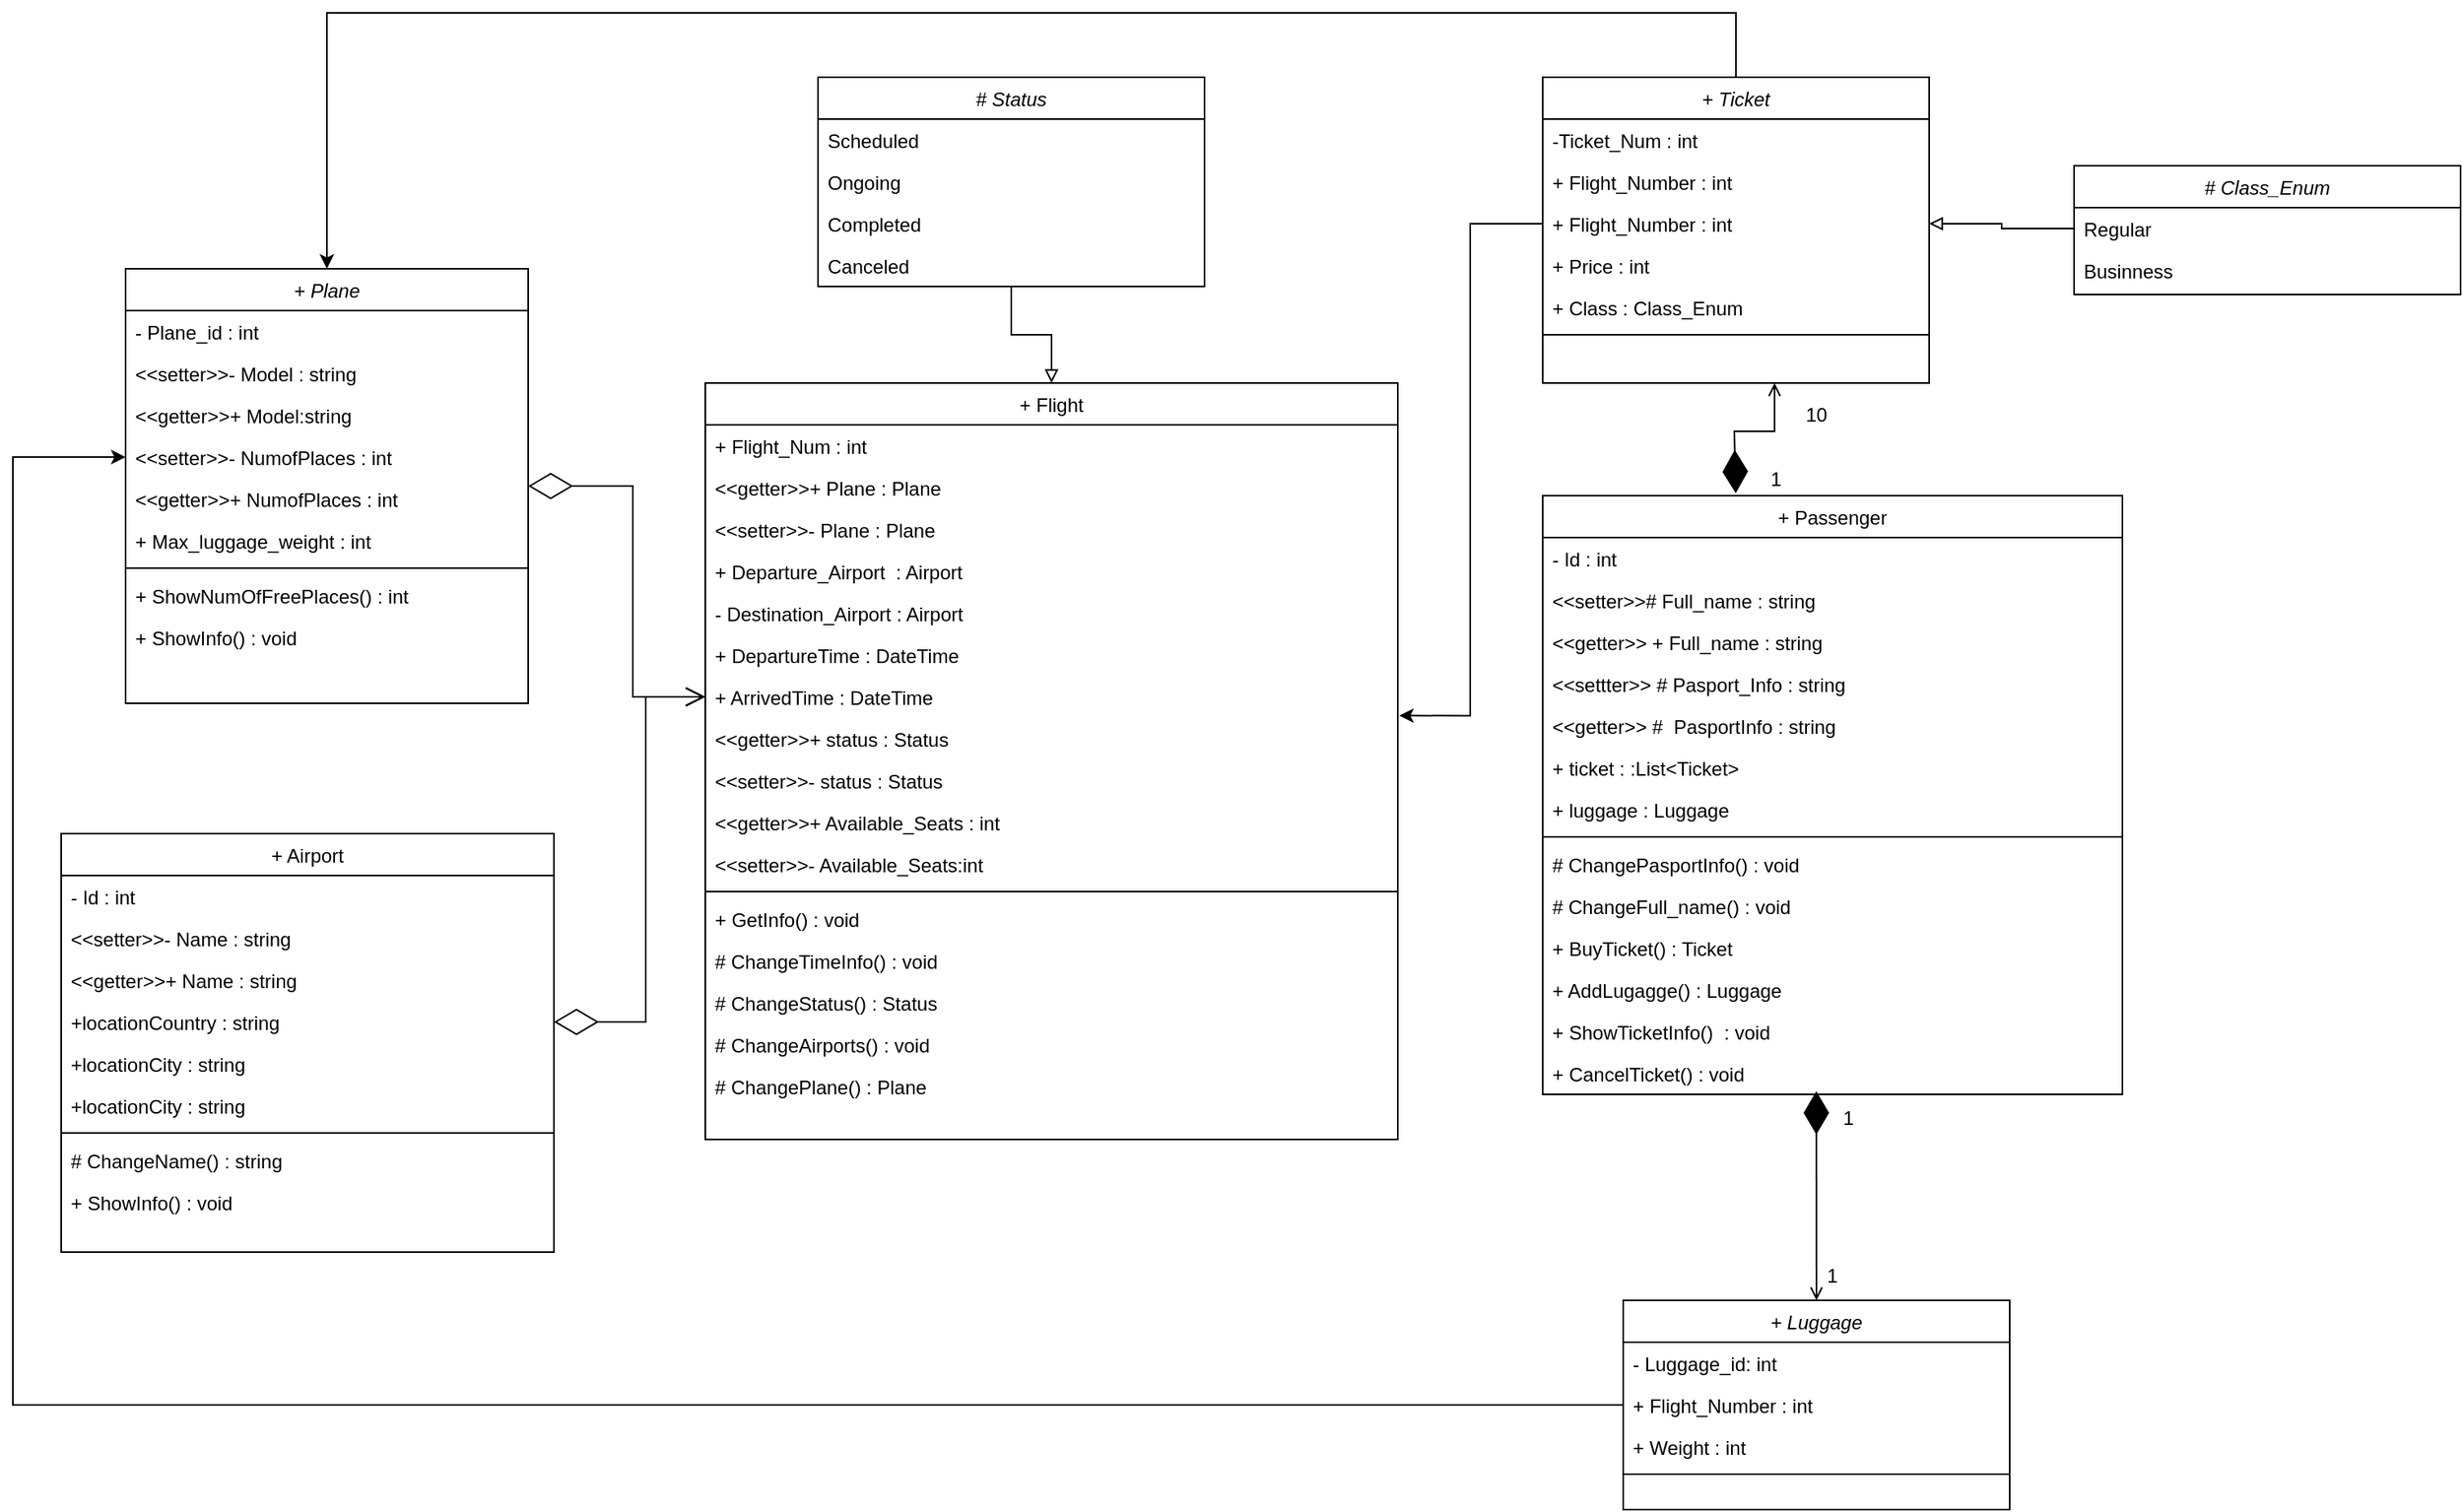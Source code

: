 <mxfile version="21.1.5" type="device">
  <diagram id="C5RBs43oDa-KdzZeNtuy" name="Page-1">
    <mxGraphModel dx="1500" dy="819" grid="1" gridSize="10" guides="1" tooltips="1" connect="1" arrows="1" fold="1" page="1" pageScale="1" pageWidth="827" pageHeight="1169" math="0" shadow="0">
      <root>
        <mxCell id="WIyWlLk6GJQsqaUBKTNV-0" />
        <mxCell id="WIyWlLk6GJQsqaUBKTNV-1" parent="WIyWlLk6GJQsqaUBKTNV-0" />
        <mxCell id="7n_1pBjc82HXOh4B-bAA-80" style="edgeStyle=orthogonalEdgeStyle;rounded=0;orthogonalLoop=1;jettySize=auto;html=1;startArrow=diamondThin;startFill=0;startSize=25;endArrow=open;endFill=0;endSize=10;" parent="WIyWlLk6GJQsqaUBKTNV-1" source="zkfFHV4jXpPFQw0GAbJ--0" target="7n_1pBjc82HXOh4B-bAA-49" edge="1">
          <mxGeometry relative="1" as="geometry" />
        </mxCell>
        <mxCell id="zkfFHV4jXpPFQw0GAbJ--0" value="+ Plane" style="swimlane;fontStyle=2;align=center;verticalAlign=top;childLayout=stackLayout;horizontal=1;startSize=26;horizontalStack=0;resizeParent=1;resizeLast=0;collapsible=1;marginBottom=0;rounded=0;shadow=0;strokeWidth=1;" parent="WIyWlLk6GJQsqaUBKTNV-1" vertex="1">
          <mxGeometry x="90" y="899" width="250" height="270" as="geometry">
            <mxRectangle x="230" y="140" width="160" height="26" as="alternateBounds" />
          </mxGeometry>
        </mxCell>
        <mxCell id="zkfFHV4jXpPFQw0GAbJ--1" value="- Plane_id : int" style="text;align=left;verticalAlign=top;spacingLeft=4;spacingRight=4;overflow=hidden;rotatable=0;points=[[0,0.5],[1,0.5]];portConstraint=eastwest;" parent="zkfFHV4jXpPFQw0GAbJ--0" vertex="1">
          <mxGeometry y="26" width="250" height="26" as="geometry" />
        </mxCell>
        <mxCell id="zkfFHV4jXpPFQw0GAbJ--2" value="&lt;&lt;setter&gt;&gt;- Model : string" style="text;align=left;verticalAlign=top;spacingLeft=4;spacingRight=4;overflow=hidden;rotatable=0;points=[[0,0.5],[1,0.5]];portConstraint=eastwest;rounded=0;shadow=0;html=0;" parent="zkfFHV4jXpPFQw0GAbJ--0" vertex="1">
          <mxGeometry y="52" width="250" height="26" as="geometry" />
        </mxCell>
        <mxCell id="zkfFHV4jXpPFQw0GAbJ--3" value="&lt;&lt;getter&gt;&gt;+ Model:string" style="text;align=left;verticalAlign=top;spacingLeft=4;spacingRight=4;overflow=hidden;rotatable=0;points=[[0,0.5],[1,0.5]];portConstraint=eastwest;rounded=0;shadow=0;html=0;" parent="zkfFHV4jXpPFQw0GAbJ--0" vertex="1">
          <mxGeometry y="78" width="250" height="26" as="geometry" />
        </mxCell>
        <mxCell id="zkfFHV4jXpPFQw0GAbJ--5" value="&lt;&lt;setter&gt;&gt;- NumofPlaces : int" style="text;align=left;verticalAlign=top;spacingLeft=4;spacingRight=4;overflow=hidden;rotatable=0;points=[[0,0.5],[1,0.5]];portConstraint=eastwest;" parent="zkfFHV4jXpPFQw0GAbJ--0" vertex="1">
          <mxGeometry y="104" width="250" height="26" as="geometry" />
        </mxCell>
        <mxCell id="7n_1pBjc82HXOh4B-bAA-0" value="&lt;&lt;getter&gt;&gt;+ NumofPlaces : int" style="text;align=left;verticalAlign=top;spacingLeft=4;spacingRight=4;overflow=hidden;rotatable=0;points=[[0,0.5],[1,0.5]];portConstraint=eastwest;rounded=0;shadow=0;html=0;" parent="zkfFHV4jXpPFQw0GAbJ--0" vertex="1">
          <mxGeometry y="130" width="250" height="26" as="geometry" />
        </mxCell>
        <mxCell id="7n_1pBjc82HXOh4B-bAA-1" value="+ Max_luggage_weight : int" style="text;align=left;verticalAlign=top;spacingLeft=4;spacingRight=4;overflow=hidden;rotatable=0;points=[[0,0.5],[1,0.5]];portConstraint=eastwest;rounded=0;shadow=0;html=0;" parent="zkfFHV4jXpPFQw0GAbJ--0" vertex="1">
          <mxGeometry y="156" width="250" height="26" as="geometry" />
        </mxCell>
        <mxCell id="zkfFHV4jXpPFQw0GAbJ--4" value="" style="line;html=1;strokeWidth=1;align=left;verticalAlign=middle;spacingTop=-1;spacingLeft=3;spacingRight=3;rotatable=0;labelPosition=right;points=[];portConstraint=eastwest;" parent="zkfFHV4jXpPFQw0GAbJ--0" vertex="1">
          <mxGeometry y="182" width="250" height="8" as="geometry" />
        </mxCell>
        <mxCell id="7n_1pBjc82HXOh4B-bAA-2" value="+ ShowNumOfFreePlaces() : int" style="text;align=left;verticalAlign=top;spacingLeft=4;spacingRight=4;overflow=hidden;rotatable=0;points=[[0,0.5],[1,0.5]];portConstraint=eastwest;rounded=0;shadow=0;html=0;" parent="zkfFHV4jXpPFQw0GAbJ--0" vertex="1">
          <mxGeometry y="190" width="250" height="26" as="geometry" />
        </mxCell>
        <mxCell id="7n_1pBjc82HXOh4B-bAA-39" value="+ ShowInfo() : void" style="text;align=left;verticalAlign=top;spacingLeft=4;spacingRight=4;overflow=hidden;rotatable=0;points=[[0,0.5],[1,0.5]];portConstraint=eastwest;rounded=0;shadow=0;html=0;" parent="zkfFHV4jXpPFQw0GAbJ--0" vertex="1">
          <mxGeometry y="216" width="250" height="26" as="geometry" />
        </mxCell>
        <mxCell id="zkfFHV4jXpPFQw0GAbJ--6" value="+ Airport" style="swimlane;fontStyle=0;align=center;verticalAlign=top;childLayout=stackLayout;horizontal=1;startSize=26;horizontalStack=0;resizeParent=1;resizeLast=0;collapsible=1;marginBottom=0;rounded=0;shadow=0;strokeWidth=1;" parent="WIyWlLk6GJQsqaUBKTNV-1" vertex="1">
          <mxGeometry x="50" y="1250" width="306" height="260" as="geometry">
            <mxRectangle x="130" y="380" width="160" height="26" as="alternateBounds" />
          </mxGeometry>
        </mxCell>
        <mxCell id="zkfFHV4jXpPFQw0GAbJ--7" value="- Id : int" style="text;align=left;verticalAlign=top;spacingLeft=4;spacingRight=4;overflow=hidden;rotatable=0;points=[[0,0.5],[1,0.5]];portConstraint=eastwest;" parent="zkfFHV4jXpPFQw0GAbJ--6" vertex="1">
          <mxGeometry y="26" width="306" height="26" as="geometry" />
        </mxCell>
        <mxCell id="zkfFHV4jXpPFQw0GAbJ--8" value="&lt;&lt;setter&gt;&gt;- Name : string" style="text;align=left;verticalAlign=top;spacingLeft=4;spacingRight=4;overflow=hidden;rotatable=0;points=[[0,0.5],[1,0.5]];portConstraint=eastwest;rounded=0;shadow=0;html=0;" parent="zkfFHV4jXpPFQw0GAbJ--6" vertex="1">
          <mxGeometry y="52" width="306" height="26" as="geometry" />
        </mxCell>
        <mxCell id="zkfFHV4jXpPFQw0GAbJ--11" value="&lt;&lt;getter&gt;&gt;+ Name : string" style="text;align=left;verticalAlign=top;spacingLeft=4;spacingRight=4;overflow=hidden;rotatable=0;points=[[0,0.5],[1,0.5]];portConstraint=eastwest;" parent="zkfFHV4jXpPFQw0GAbJ--6" vertex="1">
          <mxGeometry y="78" width="306" height="26" as="geometry" />
        </mxCell>
        <mxCell id="7n_1pBjc82HXOh4B-bAA-5" value="+locationCountry : string" style="text;align=left;verticalAlign=top;spacingLeft=4;spacingRight=4;overflow=hidden;rotatable=0;points=[[0,0.5],[1,0.5]];portConstraint=eastwest;" parent="zkfFHV4jXpPFQw0GAbJ--6" vertex="1">
          <mxGeometry y="104" width="306" height="26" as="geometry" />
        </mxCell>
        <mxCell id="7n_1pBjc82HXOh4B-bAA-6" value="+locationCity : string" style="text;align=left;verticalAlign=top;spacingLeft=4;spacingRight=4;overflow=hidden;rotatable=0;points=[[0,0.5],[1,0.5]];portConstraint=eastwest;" parent="zkfFHV4jXpPFQw0GAbJ--6" vertex="1">
          <mxGeometry y="130" width="306" height="26" as="geometry" />
        </mxCell>
        <mxCell id="7n_1pBjc82HXOh4B-bAA-7" value="+locationCity : string" style="text;align=left;verticalAlign=top;spacingLeft=4;spacingRight=4;overflow=hidden;rotatable=0;points=[[0,0.5],[1,0.5]];portConstraint=eastwest;" parent="zkfFHV4jXpPFQw0GAbJ--6" vertex="1">
          <mxGeometry y="156" width="306" height="26" as="geometry" />
        </mxCell>
        <mxCell id="zkfFHV4jXpPFQw0GAbJ--9" value="" style="line;html=1;strokeWidth=1;align=left;verticalAlign=middle;spacingTop=-1;spacingLeft=3;spacingRight=3;rotatable=0;labelPosition=right;points=[];portConstraint=eastwest;" parent="zkfFHV4jXpPFQw0GAbJ--6" vertex="1">
          <mxGeometry y="182" width="306" height="8" as="geometry" />
        </mxCell>
        <mxCell id="7n_1pBjc82HXOh4B-bAA-8" value="# ChangeName() : string" style="text;align=left;verticalAlign=top;spacingLeft=4;spacingRight=4;overflow=hidden;rotatable=0;points=[[0,0.5],[1,0.5]];portConstraint=eastwest;" parent="zkfFHV4jXpPFQw0GAbJ--6" vertex="1">
          <mxGeometry y="190" width="306" height="26" as="geometry" />
        </mxCell>
        <mxCell id="7n_1pBjc82HXOh4B-bAA-9" value="+ ShowInfo() : void" style="text;align=left;verticalAlign=top;spacingLeft=4;spacingRight=4;overflow=hidden;rotatable=0;points=[[0,0.5],[1,0.5]];portConstraint=eastwest;" parent="zkfFHV4jXpPFQw0GAbJ--6" vertex="1">
          <mxGeometry y="216" width="306" height="26" as="geometry" />
        </mxCell>
        <mxCell id="zkfFHV4jXpPFQw0GAbJ--17" value="+ Passenger" style="swimlane;fontStyle=0;align=center;verticalAlign=top;childLayout=stackLayout;horizontal=1;startSize=26;horizontalStack=0;resizeParent=1;resizeLast=0;collapsible=1;marginBottom=0;rounded=0;shadow=0;strokeWidth=1;" parent="WIyWlLk6GJQsqaUBKTNV-1" vertex="1">
          <mxGeometry x="970" y="1040" width="360" height="372" as="geometry">
            <mxRectangle x="550" y="140" width="160" height="26" as="alternateBounds" />
          </mxGeometry>
        </mxCell>
        <mxCell id="zkfFHV4jXpPFQw0GAbJ--18" value="- Id : int" style="text;align=left;verticalAlign=top;spacingLeft=4;spacingRight=4;overflow=hidden;rotatable=0;points=[[0,0.5],[1,0.5]];portConstraint=eastwest;" parent="zkfFHV4jXpPFQw0GAbJ--17" vertex="1">
          <mxGeometry y="26" width="360" height="26" as="geometry" />
        </mxCell>
        <mxCell id="zkfFHV4jXpPFQw0GAbJ--19" value="&lt;&lt;setter&gt;&gt;# Full_name : string" style="text;align=left;verticalAlign=top;spacingLeft=4;spacingRight=4;overflow=hidden;rotatable=0;points=[[0,0.5],[1,0.5]];portConstraint=eastwest;rounded=0;shadow=0;html=0;" parent="zkfFHV4jXpPFQw0GAbJ--17" vertex="1">
          <mxGeometry y="52" width="360" height="26" as="geometry" />
        </mxCell>
        <mxCell id="zkfFHV4jXpPFQw0GAbJ--20" value="&lt;&lt;getter&gt;&gt; + Full_name : string" style="text;align=left;verticalAlign=top;spacingLeft=4;spacingRight=4;overflow=hidden;rotatable=0;points=[[0,0.5],[1,0.5]];portConstraint=eastwest;rounded=0;shadow=0;html=0;" parent="zkfFHV4jXpPFQw0GAbJ--17" vertex="1">
          <mxGeometry y="78" width="360" height="26" as="geometry" />
        </mxCell>
        <mxCell id="zkfFHV4jXpPFQw0GAbJ--21" value="&lt;&lt;settter&gt;&gt; # Pasport_Info : string" style="text;align=left;verticalAlign=top;spacingLeft=4;spacingRight=4;overflow=hidden;rotatable=0;points=[[0,0.5],[1,0.5]];portConstraint=eastwest;rounded=0;shadow=0;html=0;" parent="zkfFHV4jXpPFQw0GAbJ--17" vertex="1">
          <mxGeometry y="104" width="360" height="26" as="geometry" />
        </mxCell>
        <mxCell id="zkfFHV4jXpPFQw0GAbJ--22" value="&lt;&lt;getter&gt;&gt; #  PasportInfo : string" style="text;align=left;verticalAlign=top;spacingLeft=4;spacingRight=4;overflow=hidden;rotatable=0;points=[[0,0.5],[1,0.5]];portConstraint=eastwest;rounded=0;shadow=0;html=0;" parent="zkfFHV4jXpPFQw0GAbJ--17" vertex="1">
          <mxGeometry y="130" width="360" height="26" as="geometry" />
        </mxCell>
        <mxCell id="zkfFHV4jXpPFQw0GAbJ--24" value="+ ticket : :List&lt;Ticket&gt;" style="text;align=left;verticalAlign=top;spacingLeft=4;spacingRight=4;overflow=hidden;rotatable=0;points=[[0,0.5],[1,0.5]];portConstraint=eastwest;" parent="zkfFHV4jXpPFQw0GAbJ--17" vertex="1">
          <mxGeometry y="156" width="360" height="26" as="geometry" />
        </mxCell>
        <mxCell id="zkfFHV4jXpPFQw0GAbJ--25" value="+ luggage : Luggage" style="text;align=left;verticalAlign=top;spacingLeft=4;spacingRight=4;overflow=hidden;rotatable=0;points=[[0,0.5],[1,0.5]];portConstraint=eastwest;" parent="zkfFHV4jXpPFQw0GAbJ--17" vertex="1">
          <mxGeometry y="182" width="360" height="26" as="geometry" />
        </mxCell>
        <mxCell id="zkfFHV4jXpPFQw0GAbJ--23" value="" style="line;html=1;strokeWidth=1;align=left;verticalAlign=middle;spacingTop=-1;spacingLeft=3;spacingRight=3;rotatable=0;labelPosition=right;points=[];portConstraint=eastwest;" parent="zkfFHV4jXpPFQw0GAbJ--17" vertex="1">
          <mxGeometry y="208" width="360" height="8" as="geometry" />
        </mxCell>
        <mxCell id="7n_1pBjc82HXOh4B-bAA-10" value="# ChangePasportInfo() : void" style="text;align=left;verticalAlign=top;spacingLeft=4;spacingRight=4;overflow=hidden;rotatable=0;points=[[0,0.5],[1,0.5]];portConstraint=eastwest;" parent="zkfFHV4jXpPFQw0GAbJ--17" vertex="1">
          <mxGeometry y="216" width="360" height="26" as="geometry" />
        </mxCell>
        <mxCell id="7n_1pBjc82HXOh4B-bAA-11" value="# ChangeFull_name() : void" style="text;align=left;verticalAlign=top;spacingLeft=4;spacingRight=4;overflow=hidden;rotatable=0;points=[[0,0.5],[1,0.5]];portConstraint=eastwest;" parent="zkfFHV4jXpPFQw0GAbJ--17" vertex="1">
          <mxGeometry y="242" width="360" height="26" as="geometry" />
        </mxCell>
        <mxCell id="7n_1pBjc82HXOh4B-bAA-12" value="+ BuyTicket() : Ticket" style="text;align=left;verticalAlign=top;spacingLeft=4;spacingRight=4;overflow=hidden;rotatable=0;points=[[0,0.5],[1,0.5]];portConstraint=eastwest;" parent="zkfFHV4jXpPFQw0GAbJ--17" vertex="1">
          <mxGeometry y="268" width="360" height="26" as="geometry" />
        </mxCell>
        <mxCell id="7n_1pBjc82HXOh4B-bAA-13" value="+ AddLugagge() : Luggage" style="text;align=left;verticalAlign=top;spacingLeft=4;spacingRight=4;overflow=hidden;rotatable=0;points=[[0,0.5],[1,0.5]];portConstraint=eastwest;" parent="zkfFHV4jXpPFQw0GAbJ--17" vertex="1">
          <mxGeometry y="294" width="360" height="26" as="geometry" />
        </mxCell>
        <mxCell id="7n_1pBjc82HXOh4B-bAA-50" value="+ ShowTicketInfo()  : void" style="text;align=left;verticalAlign=top;spacingLeft=4;spacingRight=4;overflow=hidden;rotatable=0;points=[[0,0.5],[1,0.5]];portConstraint=eastwest;" parent="zkfFHV4jXpPFQw0GAbJ--17" vertex="1">
          <mxGeometry y="320" width="360" height="26" as="geometry" />
        </mxCell>
        <mxCell id="7n_1pBjc82HXOh4B-bAA-68" value="+ CancelTicket() : void" style="text;align=left;verticalAlign=top;spacingLeft=4;spacingRight=4;overflow=hidden;rotatable=0;points=[[0,0.5],[1,0.5]];portConstraint=eastwest;" parent="zkfFHV4jXpPFQw0GAbJ--17" vertex="1">
          <mxGeometry y="346" width="360" height="26" as="geometry" />
        </mxCell>
        <mxCell id="7n_1pBjc82HXOh4B-bAA-85" style="edgeStyle=orthogonalEdgeStyle;rounded=0;orthogonalLoop=1;jettySize=auto;html=1;entryX=0.5;entryY=0;entryDx=0;entryDy=0;" parent="WIyWlLk6GJQsqaUBKTNV-1" source="7n_1pBjc82HXOh4B-bAA-14" target="zkfFHV4jXpPFQw0GAbJ--0" edge="1">
          <mxGeometry relative="1" as="geometry">
            <Array as="points">
              <mxPoint x="1090" y="740" />
              <mxPoint x="215" y="740" />
            </Array>
          </mxGeometry>
        </mxCell>
        <mxCell id="7n_1pBjc82HXOh4B-bAA-14" value="+ Ticket" style="swimlane;fontStyle=2;align=center;verticalAlign=top;childLayout=stackLayout;horizontal=1;startSize=26;horizontalStack=0;resizeParent=1;resizeLast=0;collapsible=1;marginBottom=0;rounded=0;shadow=0;strokeWidth=1;" parent="WIyWlLk6GJQsqaUBKTNV-1" vertex="1">
          <mxGeometry x="970" y="780" width="240" height="190" as="geometry">
            <mxRectangle x="230" y="140" width="160" height="26" as="alternateBounds" />
          </mxGeometry>
        </mxCell>
        <mxCell id="7n_1pBjc82HXOh4B-bAA-15" value="-Ticket_Num : int&#xa;" style="text;align=left;verticalAlign=top;spacingLeft=4;spacingRight=4;overflow=hidden;rotatable=0;points=[[0,0.5],[1,0.5]];portConstraint=eastwest;" parent="7n_1pBjc82HXOh4B-bAA-14" vertex="1">
          <mxGeometry y="26" width="240" height="26" as="geometry" />
        </mxCell>
        <mxCell id="7n_1pBjc82HXOh4B-bAA-16" value="+ Flight_Number : int" style="text;align=left;verticalAlign=top;spacingLeft=4;spacingRight=4;overflow=hidden;rotatable=0;points=[[0,0.5],[1,0.5]];portConstraint=eastwest;rounded=0;shadow=0;html=0;" parent="7n_1pBjc82HXOh4B-bAA-14" vertex="1">
          <mxGeometry y="52" width="240" height="26" as="geometry" />
        </mxCell>
        <mxCell id="7n_1pBjc82HXOh4B-bAA-17" value="+ Flight_Number : int" style="text;align=left;verticalAlign=top;spacingLeft=4;spacingRight=4;overflow=hidden;rotatable=0;points=[[0,0.5],[1,0.5]];portConstraint=eastwest;rounded=0;shadow=0;html=0;" parent="7n_1pBjc82HXOh4B-bAA-14" vertex="1">
          <mxGeometry y="78" width="240" height="26" as="geometry" />
        </mxCell>
        <mxCell id="7n_1pBjc82HXOh4B-bAA-18" value="+ Price : int" style="text;align=left;verticalAlign=top;spacingLeft=4;spacingRight=4;overflow=hidden;rotatable=0;points=[[0,0.5],[1,0.5]];portConstraint=eastwest;" parent="7n_1pBjc82HXOh4B-bAA-14" vertex="1">
          <mxGeometry y="104" width="240" height="26" as="geometry" />
        </mxCell>
        <mxCell id="7n_1pBjc82HXOh4B-bAA-19" value="+ Class : Class_Enum" style="text;align=left;verticalAlign=top;spacingLeft=4;spacingRight=4;overflow=hidden;rotatable=0;points=[[0,0.5],[1,0.5]];portConstraint=eastwest;rounded=0;shadow=0;html=0;" parent="7n_1pBjc82HXOh4B-bAA-14" vertex="1">
          <mxGeometry y="130" width="240" height="26" as="geometry" />
        </mxCell>
        <mxCell id="7n_1pBjc82HXOh4B-bAA-20" value="" style="line;html=1;strokeWidth=1;align=left;verticalAlign=middle;spacingTop=-1;spacingLeft=3;spacingRight=3;rotatable=0;labelPosition=right;points=[];portConstraint=eastwest;" parent="7n_1pBjc82HXOh4B-bAA-14" vertex="1">
          <mxGeometry y="156" width="240" height="8" as="geometry" />
        </mxCell>
        <mxCell id="7n_1pBjc82HXOh4B-bAA-23" value="# Class_Enum" style="swimlane;fontStyle=2;align=center;verticalAlign=top;childLayout=stackLayout;horizontal=1;startSize=26;horizontalStack=0;resizeParent=1;resizeLast=0;collapsible=1;marginBottom=0;rounded=0;shadow=0;strokeWidth=1;" parent="WIyWlLk6GJQsqaUBKTNV-1" vertex="1">
          <mxGeometry x="1300" y="835" width="240" height="80" as="geometry">
            <mxRectangle x="230" y="140" width="160" height="26" as="alternateBounds" />
          </mxGeometry>
        </mxCell>
        <mxCell id="7n_1pBjc82HXOh4B-bAA-30" value="Regular" style="text;align=left;verticalAlign=top;spacingLeft=4;spacingRight=4;overflow=hidden;rotatable=0;points=[[0,0.5],[1,0.5]];portConstraint=eastwest;rounded=0;shadow=0;html=0;" parent="7n_1pBjc82HXOh4B-bAA-23" vertex="1">
          <mxGeometry y="26" width="240" height="26" as="geometry" />
        </mxCell>
        <mxCell id="7n_1pBjc82HXOh4B-bAA-31" value="Businness" style="text;align=left;verticalAlign=top;spacingLeft=4;spacingRight=4;overflow=hidden;rotatable=0;points=[[0,0.5],[1,0.5]];portConstraint=eastwest;rounded=0;shadow=0;html=0;" parent="7n_1pBjc82HXOh4B-bAA-23" vertex="1">
          <mxGeometry y="52" width="240" height="26" as="geometry" />
        </mxCell>
        <mxCell id="7n_1pBjc82HXOh4B-bAA-86" style="edgeStyle=orthogonalEdgeStyle;rounded=0;orthogonalLoop=1;jettySize=auto;html=1;exitX=0;exitY=0.5;exitDx=0;exitDy=0;entryX=0;entryY=0.5;entryDx=0;entryDy=0;" parent="WIyWlLk6GJQsqaUBKTNV-1" source="7n_1pBjc82HXOh4B-bAA-34" target="zkfFHV4jXpPFQw0GAbJ--5" edge="1">
          <mxGeometry relative="1" as="geometry">
            <mxPoint x="10" y="1590" as="targetPoint" />
            <Array as="points">
              <mxPoint x="20" y="1605" />
              <mxPoint x="20" y="1016" />
            </Array>
          </mxGeometry>
        </mxCell>
        <mxCell id="7n_1pBjc82HXOh4B-bAA-32" value="+ Luggage" style="swimlane;fontStyle=2;align=center;verticalAlign=top;childLayout=stackLayout;horizontal=1;startSize=26;horizontalStack=0;resizeParent=1;resizeLast=0;collapsible=1;marginBottom=0;rounded=0;shadow=0;strokeWidth=1;" parent="WIyWlLk6GJQsqaUBKTNV-1" vertex="1">
          <mxGeometry x="1020" y="1540" width="240" height="130" as="geometry">
            <mxRectangle x="230" y="140" width="160" height="26" as="alternateBounds" />
          </mxGeometry>
        </mxCell>
        <mxCell id="7n_1pBjc82HXOh4B-bAA-33" value="- Luggage_id: int&#xa;" style="text;align=left;verticalAlign=top;spacingLeft=4;spacingRight=4;overflow=hidden;rotatable=0;points=[[0,0.5],[1,0.5]];portConstraint=eastwest;" parent="7n_1pBjc82HXOh4B-bAA-32" vertex="1">
          <mxGeometry y="26" width="240" height="26" as="geometry" />
        </mxCell>
        <mxCell id="7n_1pBjc82HXOh4B-bAA-34" value="+ Flight_Number : int" style="text;align=left;verticalAlign=top;spacingLeft=4;spacingRight=4;overflow=hidden;rotatable=0;points=[[0,0.5],[1,0.5]];portConstraint=eastwest;rounded=0;shadow=0;html=0;" parent="7n_1pBjc82HXOh4B-bAA-32" vertex="1">
          <mxGeometry y="52" width="240" height="26" as="geometry" />
        </mxCell>
        <mxCell id="7n_1pBjc82HXOh4B-bAA-37" value="+ Weight : int" style="text;align=left;verticalAlign=top;spacingLeft=4;spacingRight=4;overflow=hidden;rotatable=0;points=[[0,0.5],[1,0.5]];portConstraint=eastwest;rounded=0;shadow=0;html=0;" parent="7n_1pBjc82HXOh4B-bAA-32" vertex="1">
          <mxGeometry y="78" width="240" height="26" as="geometry" />
        </mxCell>
        <mxCell id="7n_1pBjc82HXOh4B-bAA-38" value="" style="line;html=1;strokeWidth=1;align=left;verticalAlign=middle;spacingTop=-1;spacingLeft=3;spacingRight=3;rotatable=0;labelPosition=right;points=[];portConstraint=eastwest;" parent="7n_1pBjc82HXOh4B-bAA-32" vertex="1">
          <mxGeometry y="104" width="240" height="8" as="geometry" />
        </mxCell>
        <mxCell id="7n_1pBjc82HXOh4B-bAA-40" value="+ Flight" style="swimlane;fontStyle=0;align=center;verticalAlign=top;childLayout=stackLayout;horizontal=1;startSize=26;horizontalStack=0;resizeParent=1;resizeLast=0;collapsible=1;marginBottom=0;rounded=0;shadow=0;strokeWidth=1;" parent="WIyWlLk6GJQsqaUBKTNV-1" vertex="1">
          <mxGeometry x="450" y="970" width="430" height="470" as="geometry">
            <mxRectangle x="130" y="380" width="160" height="26" as="alternateBounds" />
          </mxGeometry>
        </mxCell>
        <mxCell id="7n_1pBjc82HXOh4B-bAA-41" value="+ Flight_Num : int" style="text;align=left;verticalAlign=top;spacingLeft=4;spacingRight=4;overflow=hidden;rotatable=0;points=[[0,0.5],[1,0.5]];portConstraint=eastwest;" parent="7n_1pBjc82HXOh4B-bAA-40" vertex="1">
          <mxGeometry y="26" width="430" height="26" as="geometry" />
        </mxCell>
        <mxCell id="7n_1pBjc82HXOh4B-bAA-42" value="&lt;&lt;getter&gt;&gt;+ Plane : Plane" style="text;align=left;verticalAlign=top;spacingLeft=4;spacingRight=4;overflow=hidden;rotatable=0;points=[[0,0.5],[1,0.5]];portConstraint=eastwest;rounded=0;shadow=0;html=0;" parent="7n_1pBjc82HXOh4B-bAA-40" vertex="1">
          <mxGeometry y="52" width="430" height="26" as="geometry" />
        </mxCell>
        <mxCell id="7n_1pBjc82HXOh4B-bAA-43" value="&lt;&lt;setter&gt;&gt;- Plane : Plane" style="text;align=left;verticalAlign=top;spacingLeft=4;spacingRight=4;overflow=hidden;rotatable=0;points=[[0,0.5],[1,0.5]];portConstraint=eastwest;" parent="7n_1pBjc82HXOh4B-bAA-40" vertex="1">
          <mxGeometry y="78" width="430" height="26" as="geometry" />
        </mxCell>
        <mxCell id="7n_1pBjc82HXOh4B-bAA-44" value="+ Departure_Airport  : Airport" style="text;align=left;verticalAlign=top;spacingLeft=4;spacingRight=4;overflow=hidden;rotatable=0;points=[[0,0.5],[1,0.5]];portConstraint=eastwest;" parent="7n_1pBjc82HXOh4B-bAA-40" vertex="1">
          <mxGeometry y="104" width="430" height="26" as="geometry" />
        </mxCell>
        <mxCell id="7n_1pBjc82HXOh4B-bAA-45" value="- Destination_Airport : Airport" style="text;align=left;verticalAlign=top;spacingLeft=4;spacingRight=4;overflow=hidden;rotatable=0;points=[[0,0.5],[1,0.5]];portConstraint=eastwest;" parent="7n_1pBjc82HXOh4B-bAA-40" vertex="1">
          <mxGeometry y="130" width="430" height="26" as="geometry" />
        </mxCell>
        <mxCell id="7n_1pBjc82HXOh4B-bAA-46" value="+ DepartureTime : DateTime" style="text;align=left;verticalAlign=top;spacingLeft=4;spacingRight=4;overflow=hidden;rotatable=0;points=[[0,0.5],[1,0.5]];portConstraint=eastwest;" parent="7n_1pBjc82HXOh4B-bAA-40" vertex="1">
          <mxGeometry y="156" width="430" height="26" as="geometry" />
        </mxCell>
        <mxCell id="7n_1pBjc82HXOh4B-bAA-49" value="+ ArrivedTime : DateTime" style="text;align=left;verticalAlign=top;spacingLeft=4;spacingRight=4;overflow=hidden;rotatable=0;points=[[0,0.5],[1,0.5]];portConstraint=eastwest;" parent="7n_1pBjc82HXOh4B-bAA-40" vertex="1">
          <mxGeometry y="182" width="430" height="26" as="geometry" />
        </mxCell>
        <mxCell id="7n_1pBjc82HXOh4B-bAA-48" value="&lt;&lt;getter&gt;&gt;+ status : Status" style="text;align=left;verticalAlign=top;spacingLeft=4;spacingRight=4;overflow=hidden;rotatable=0;points=[[0,0.5],[1,0.5]];portConstraint=eastwest;" parent="7n_1pBjc82HXOh4B-bAA-40" vertex="1">
          <mxGeometry y="208" width="430" height="26" as="geometry" />
        </mxCell>
        <mxCell id="7n_1pBjc82HXOh4B-bAA-51" value="&lt;&lt;setter&gt;&gt;- status : Status" style="text;align=left;verticalAlign=top;spacingLeft=4;spacingRight=4;overflow=hidden;rotatable=0;points=[[0,0.5],[1,0.5]];portConstraint=eastwest;" parent="7n_1pBjc82HXOh4B-bAA-40" vertex="1">
          <mxGeometry y="234" width="430" height="26" as="geometry" />
        </mxCell>
        <mxCell id="7n_1pBjc82HXOh4B-bAA-52" value="&lt;&lt;getter&gt;&gt;+ Available_Seats : int" style="text;align=left;verticalAlign=top;spacingLeft=4;spacingRight=4;overflow=hidden;rotatable=0;points=[[0,0.5],[1,0.5]];portConstraint=eastwest;" parent="7n_1pBjc82HXOh4B-bAA-40" vertex="1">
          <mxGeometry y="260" width="430" height="26" as="geometry" />
        </mxCell>
        <mxCell id="7n_1pBjc82HXOh4B-bAA-53" value="&lt;&lt;setter&gt;&gt;- Available_Seats:int" style="text;align=left;verticalAlign=top;spacingLeft=4;spacingRight=4;overflow=hidden;rotatable=0;points=[[0,0.5],[1,0.5]];portConstraint=eastwest;" parent="7n_1pBjc82HXOh4B-bAA-40" vertex="1">
          <mxGeometry y="286" width="430" height="26" as="geometry" />
        </mxCell>
        <mxCell id="7n_1pBjc82HXOh4B-bAA-47" value="" style="line;html=1;strokeWidth=1;align=left;verticalAlign=middle;spacingTop=-1;spacingLeft=3;spacingRight=3;rotatable=0;labelPosition=right;points=[];portConstraint=eastwest;" parent="7n_1pBjc82HXOh4B-bAA-40" vertex="1">
          <mxGeometry y="312" width="430" height="8" as="geometry" />
        </mxCell>
        <mxCell id="7n_1pBjc82HXOh4B-bAA-54" value="+ GetInfo() : void" style="text;align=left;verticalAlign=top;spacingLeft=4;spacingRight=4;overflow=hidden;rotatable=0;points=[[0,0.5],[1,0.5]];portConstraint=eastwest;" parent="7n_1pBjc82HXOh4B-bAA-40" vertex="1">
          <mxGeometry y="320" width="430" height="26" as="geometry" />
        </mxCell>
        <mxCell id="7n_1pBjc82HXOh4B-bAA-55" value="# ChangeTimeInfo() : void" style="text;align=left;verticalAlign=top;spacingLeft=4;spacingRight=4;overflow=hidden;rotatable=0;points=[[0,0.5],[1,0.5]];portConstraint=eastwest;" parent="7n_1pBjc82HXOh4B-bAA-40" vertex="1">
          <mxGeometry y="346" width="430" height="26" as="geometry" />
        </mxCell>
        <mxCell id="7n_1pBjc82HXOh4B-bAA-56" value="# ChangeStatus() : Status" style="text;align=left;verticalAlign=top;spacingLeft=4;spacingRight=4;overflow=hidden;rotatable=0;points=[[0,0.5],[1,0.5]];portConstraint=eastwest;" parent="7n_1pBjc82HXOh4B-bAA-40" vertex="1">
          <mxGeometry y="372" width="430" height="26" as="geometry" />
        </mxCell>
        <mxCell id="7n_1pBjc82HXOh4B-bAA-57" value="# ChangeAirports() : void" style="text;align=left;verticalAlign=top;spacingLeft=4;spacingRight=4;overflow=hidden;rotatable=0;points=[[0,0.5],[1,0.5]];portConstraint=eastwest;" parent="7n_1pBjc82HXOh4B-bAA-40" vertex="1">
          <mxGeometry y="398" width="430" height="26" as="geometry" />
        </mxCell>
        <mxCell id="7n_1pBjc82HXOh4B-bAA-58" value="# ChangePlane() : Plane" style="text;align=left;verticalAlign=top;spacingLeft=4;spacingRight=4;overflow=hidden;rotatable=0;points=[[0,0.5],[1,0.5]];portConstraint=eastwest;" parent="7n_1pBjc82HXOh4B-bAA-40" vertex="1">
          <mxGeometry y="424" width="430" height="26" as="geometry" />
        </mxCell>
        <mxCell id="7n_1pBjc82HXOh4B-bAA-78" style="edgeStyle=orthogonalEdgeStyle;rounded=0;orthogonalLoop=1;jettySize=auto;html=1;endArrow=block;endFill=0;" parent="WIyWlLk6GJQsqaUBKTNV-1" source="7n_1pBjc82HXOh4B-bAA-61" target="7n_1pBjc82HXOh4B-bAA-40" edge="1">
          <mxGeometry relative="1" as="geometry" />
        </mxCell>
        <mxCell id="7n_1pBjc82HXOh4B-bAA-61" value="# Status" style="swimlane;fontStyle=2;align=center;verticalAlign=top;childLayout=stackLayout;horizontal=1;startSize=26;horizontalStack=0;resizeParent=1;resizeLast=0;collapsible=1;marginBottom=0;rounded=0;shadow=0;strokeWidth=1;" parent="WIyWlLk6GJQsqaUBKTNV-1" vertex="1">
          <mxGeometry x="520" y="780" width="240" height="130" as="geometry">
            <mxRectangle x="230" y="140" width="160" height="26" as="alternateBounds" />
          </mxGeometry>
        </mxCell>
        <mxCell id="7n_1pBjc82HXOh4B-bAA-63" value="Scheduled" style="text;align=left;verticalAlign=top;spacingLeft=4;spacingRight=4;overflow=hidden;rotatable=0;points=[[0,0.5],[1,0.5]];portConstraint=eastwest;rounded=0;shadow=0;html=0;" parent="7n_1pBjc82HXOh4B-bAA-61" vertex="1">
          <mxGeometry y="26" width="240" height="26" as="geometry" />
        </mxCell>
        <mxCell id="7n_1pBjc82HXOh4B-bAA-65" value="Ongoing" style="text;align=left;verticalAlign=top;spacingLeft=4;spacingRight=4;overflow=hidden;rotatable=0;points=[[0,0.5],[1,0.5]];portConstraint=eastwest;rounded=0;shadow=0;html=0;" parent="7n_1pBjc82HXOh4B-bAA-61" vertex="1">
          <mxGeometry y="52" width="240" height="26" as="geometry" />
        </mxCell>
        <mxCell id="7n_1pBjc82HXOh4B-bAA-66" value="Completed" style="text;align=left;verticalAlign=top;spacingLeft=4;spacingRight=4;overflow=hidden;rotatable=0;points=[[0,0.5],[1,0.5]];portConstraint=eastwest;rounded=0;shadow=0;html=0;" parent="7n_1pBjc82HXOh4B-bAA-61" vertex="1">
          <mxGeometry y="78" width="240" height="26" as="geometry" />
        </mxCell>
        <mxCell id="7n_1pBjc82HXOh4B-bAA-67" value="Canceled" style="text;align=left;verticalAlign=top;spacingLeft=4;spacingRight=4;overflow=hidden;rotatable=0;points=[[0,0.5],[1,0.5]];portConstraint=eastwest;rounded=0;shadow=0;html=0;" parent="7n_1pBjc82HXOh4B-bAA-61" vertex="1">
          <mxGeometry y="104" width="240" height="26" as="geometry" />
        </mxCell>
        <mxCell id="7n_1pBjc82HXOh4B-bAA-72" value="" style="endArrow=diamondThin;endFill=1;endSize=24;html=1;rounded=0;entryX=0.472;entryY=0.923;entryDx=0;entryDy=0;entryPerimeter=0;exitX=0.5;exitY=0;exitDx=0;exitDy=0;startArrow=open;startFill=0;" parent="WIyWlLk6GJQsqaUBKTNV-1" source="7n_1pBjc82HXOh4B-bAA-32" target="7n_1pBjc82HXOh4B-bAA-68" edge="1">
          <mxGeometry width="160" relative="1" as="geometry">
            <mxPoint x="920" y="1480" as="sourcePoint" />
            <mxPoint x="1080" y="1480" as="targetPoint" />
          </mxGeometry>
        </mxCell>
        <mxCell id="7n_1pBjc82HXOh4B-bAA-73" value="1" style="text;html=1;strokeColor=none;fillColor=none;align=center;verticalAlign=middle;whiteSpace=wrap;rounded=0;" parent="WIyWlLk6GJQsqaUBKTNV-1" vertex="1">
          <mxGeometry x="1130" y="1412" width="60" height="30" as="geometry" />
        </mxCell>
        <mxCell id="7n_1pBjc82HXOh4B-bAA-74" value="1" style="text;html=1;strokeColor=none;fillColor=none;align=center;verticalAlign=middle;whiteSpace=wrap;rounded=0;" parent="WIyWlLk6GJQsqaUBKTNV-1" vertex="1">
          <mxGeometry x="1120" y="1510" width="60" height="30" as="geometry" />
        </mxCell>
        <mxCell id="7n_1pBjc82HXOh4B-bAA-77" style="edgeStyle=orthogonalEdgeStyle;rounded=0;orthogonalLoop=1;jettySize=auto;html=1;exitX=0;exitY=0.5;exitDx=0;exitDy=0;entryX=1;entryY=0.5;entryDx=0;entryDy=0;endArrow=block;endFill=0;" parent="WIyWlLk6GJQsqaUBKTNV-1" source="7n_1pBjc82HXOh4B-bAA-30" target="7n_1pBjc82HXOh4B-bAA-17" edge="1">
          <mxGeometry relative="1" as="geometry" />
        </mxCell>
        <mxCell id="7n_1pBjc82HXOh4B-bAA-79" style="edgeStyle=orthogonalEdgeStyle;rounded=0;orthogonalLoop=1;jettySize=auto;html=1;exitX=1;exitY=0.5;exitDx=0;exitDy=0;entryX=0;entryY=0.5;entryDx=0;entryDy=0;startArrow=diamondThin;startFill=0;startSize=25;endArrow=open;endFill=0;endSize=10;" parent="WIyWlLk6GJQsqaUBKTNV-1" source="7n_1pBjc82HXOh4B-bAA-5" target="7n_1pBjc82HXOh4B-bAA-49" edge="1">
          <mxGeometry relative="1" as="geometry" />
        </mxCell>
        <mxCell id="7n_1pBjc82HXOh4B-bAA-82" value="" style="endArrow=diamondThin;endFill=1;endSize=24;html=1;rounded=0;startArrow=open;startFill=0;entryX=0.333;entryY=-0.004;entryDx=0;entryDy=0;entryPerimeter=0;" parent="WIyWlLk6GJQsqaUBKTNV-1" target="zkfFHV4jXpPFQw0GAbJ--17" edge="1">
          <mxGeometry width="160" relative="1" as="geometry">
            <mxPoint x="1114" y="970" as="sourcePoint" />
            <mxPoint x="1230" y="1000" as="targetPoint" />
            <Array as="points">
              <mxPoint x="1114" y="1000" />
              <mxPoint x="1089" y="1000" />
            </Array>
          </mxGeometry>
        </mxCell>
        <mxCell id="7n_1pBjc82HXOh4B-bAA-83" value="1" style="text;html=1;strokeColor=none;fillColor=none;align=center;verticalAlign=middle;whiteSpace=wrap;rounded=0;" parent="WIyWlLk6GJQsqaUBKTNV-1" vertex="1">
          <mxGeometry x="1090" y="1020" width="50" height="20" as="geometry" />
        </mxCell>
        <mxCell id="7n_1pBjc82HXOh4B-bAA-84" value="10" style="text;html=1;strokeColor=none;fillColor=none;align=center;verticalAlign=middle;whiteSpace=wrap;rounded=0;" parent="WIyWlLk6GJQsqaUBKTNV-1" vertex="1">
          <mxGeometry x="1115" y="980" width="50" height="20" as="geometry" />
        </mxCell>
        <mxCell id="7n_1pBjc82HXOh4B-bAA-87" style="edgeStyle=orthogonalEdgeStyle;rounded=0;orthogonalLoop=1;jettySize=auto;html=1;entryX=1.002;entryY=0.949;entryDx=0;entryDy=0;entryPerimeter=0;" parent="WIyWlLk6GJQsqaUBKTNV-1" source="7n_1pBjc82HXOh4B-bAA-17" target="7n_1pBjc82HXOh4B-bAA-49" edge="1">
          <mxGeometry relative="1" as="geometry" />
        </mxCell>
      </root>
    </mxGraphModel>
  </diagram>
</mxfile>
